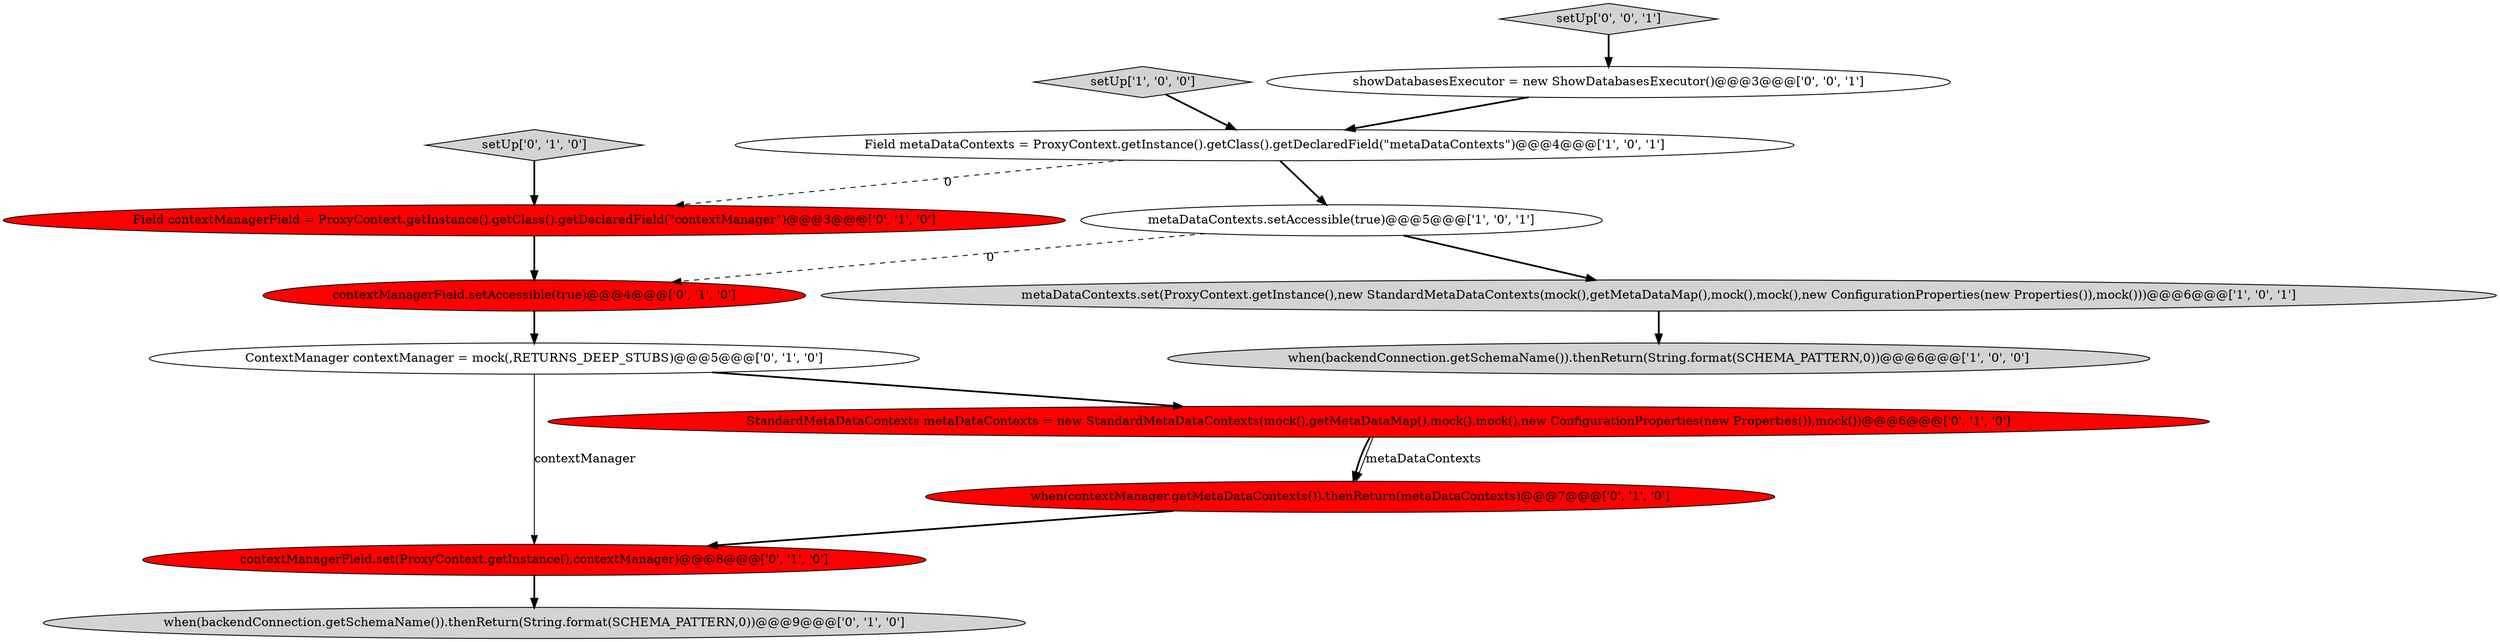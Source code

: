 digraph {
13 [style = filled, label = "showDatabasesExecutor = new ShowDatabasesExecutor()@@@3@@@['0', '0', '1']", fillcolor = white, shape = ellipse image = "AAA0AAABBB3BBB"];
4 [style = filled, label = "Field metaDataContexts = ProxyContext.getInstance().getClass().getDeclaredField(\"metaDataContexts\")@@@4@@@['1', '0', '1']", fillcolor = white, shape = ellipse image = "AAA0AAABBB1BBB"];
1 [style = filled, label = "setUp['1', '0', '0']", fillcolor = lightgray, shape = diamond image = "AAA0AAABBB1BBB"];
5 [style = filled, label = "when(contextManager.getMetaDataContexts()).thenReturn(metaDataContexts)@@@7@@@['0', '1', '0']", fillcolor = red, shape = ellipse image = "AAA1AAABBB2BBB"];
6 [style = filled, label = "when(backendConnection.getSchemaName()).thenReturn(String.format(SCHEMA_PATTERN,0))@@@9@@@['0', '1', '0']", fillcolor = lightgray, shape = ellipse image = "AAA0AAABBB2BBB"];
2 [style = filled, label = "metaDataContexts.set(ProxyContext.getInstance(),new StandardMetaDataContexts(mock(),getMetaDataMap(),mock(),mock(),new ConfigurationProperties(new Properties()),mock()))@@@6@@@['1', '0', '1']", fillcolor = lightgray, shape = ellipse image = "AAA0AAABBB1BBB"];
8 [style = filled, label = "contextManagerField.set(ProxyContext.getInstance(),contextManager)@@@8@@@['0', '1', '0']", fillcolor = red, shape = ellipse image = "AAA1AAABBB2BBB"];
9 [style = filled, label = "StandardMetaDataContexts metaDataContexts = new StandardMetaDataContexts(mock(),getMetaDataMap(),mock(),mock(),new ConfigurationProperties(new Properties()),mock())@@@6@@@['0', '1', '0']", fillcolor = red, shape = ellipse image = "AAA1AAABBB2BBB"];
3 [style = filled, label = "metaDataContexts.setAccessible(true)@@@5@@@['1', '0', '1']", fillcolor = white, shape = ellipse image = "AAA0AAABBB1BBB"];
7 [style = filled, label = "ContextManager contextManager = mock(,RETURNS_DEEP_STUBS)@@@5@@@['0', '1', '0']", fillcolor = white, shape = ellipse image = "AAA0AAABBB2BBB"];
10 [style = filled, label = "setUp['0', '1', '0']", fillcolor = lightgray, shape = diamond image = "AAA0AAABBB2BBB"];
11 [style = filled, label = "Field contextManagerField = ProxyContext.getInstance().getClass().getDeclaredField(\"contextManager\")@@@3@@@['0', '1', '0']", fillcolor = red, shape = ellipse image = "AAA1AAABBB2BBB"];
12 [style = filled, label = "contextManagerField.setAccessible(true)@@@4@@@['0', '1', '0']", fillcolor = red, shape = ellipse image = "AAA1AAABBB2BBB"];
0 [style = filled, label = "when(backendConnection.getSchemaName()).thenReturn(String.format(SCHEMA_PATTERN,0))@@@6@@@['1', '0', '0']", fillcolor = lightgray, shape = ellipse image = "AAA0AAABBB1BBB"];
14 [style = filled, label = "setUp['0', '0', '1']", fillcolor = lightgray, shape = diamond image = "AAA0AAABBB3BBB"];
9->5 [style = bold, label=""];
7->9 [style = bold, label=""];
4->3 [style = bold, label=""];
5->8 [style = bold, label=""];
1->4 [style = bold, label=""];
2->0 [style = bold, label=""];
11->12 [style = bold, label=""];
8->6 [style = bold, label=""];
14->13 [style = bold, label=""];
4->11 [style = dashed, label="0"];
3->12 [style = dashed, label="0"];
3->2 [style = bold, label=""];
9->5 [style = solid, label="metaDataContexts"];
13->4 [style = bold, label=""];
12->7 [style = bold, label=""];
7->8 [style = solid, label="contextManager"];
10->11 [style = bold, label=""];
}

